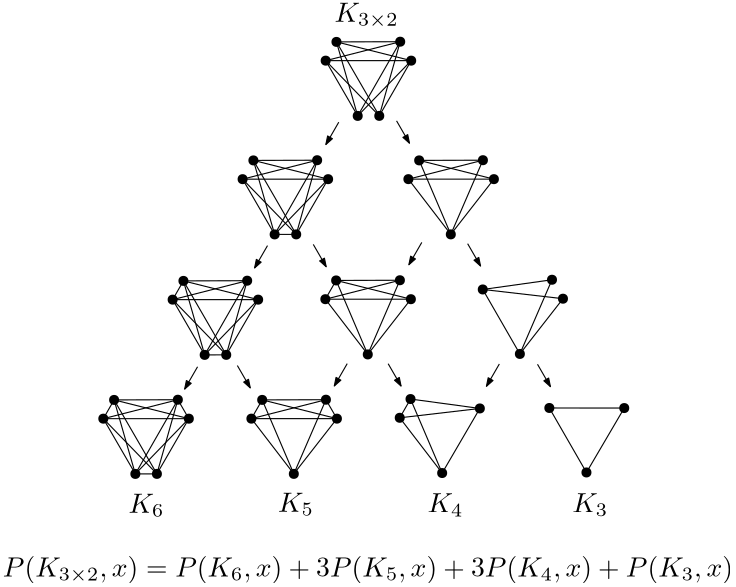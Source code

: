 <?xml version="1.0"?>
<!DOCTYPE ipe SYSTEM "ipe.dtd">
<ipe version="70218" creator="Ipe 7.2.29">
<info created="D:20250317170216" modified="D:20250317211041"/>
<ipestyle name="basic">
<symbol name="arrow/arc(spx)">
<path stroke="sym-stroke" fill="sym-stroke" pen="sym-pen">
0 0 m
-1 0.333 l
-1 -0.333 l
h
</path>
</symbol>
<symbol name="arrow/farc(spx)">
<path stroke="sym-stroke" fill="white" pen="sym-pen">
0 0 m
-1 0.333 l
-1 -0.333 l
h
</path>
</symbol>
<symbol name="arrow/ptarc(spx)">
<path stroke="sym-stroke" fill="sym-stroke" pen="sym-pen">
0 0 m
-1 0.333 l
-0.8 0 l
-1 -0.333 l
h
</path>
</symbol>
<symbol name="arrow/fptarc(spx)">
<path stroke="sym-stroke" fill="white" pen="sym-pen">
0 0 m
-1 0.333 l
-0.8 0 l
-1 -0.333 l
h
</path>
</symbol>
<symbol name="mark/circle(sx)" transformations="translations">
<path fill="sym-stroke">
0.6 0 0 0.6 0 0 e
0.4 0 0 0.4 0 0 e
</path>
</symbol>
<symbol name="mark/disk(sx)" transformations="translations">
<path fill="sym-stroke">
0.6 0 0 0.6 0 0 e
</path>
</symbol>
<symbol name="mark/fdisk(sfx)" transformations="translations">
<group>
<path fill="sym-fill">
0.5 0 0 0.5 0 0 e
</path>
<path fill="sym-stroke" fillrule="eofill">
0.6 0 0 0.6 0 0 e
0.4 0 0 0.4 0 0 e
</path>
</group>
</symbol>
<symbol name="mark/box(sx)" transformations="translations">
<path fill="sym-stroke" fillrule="eofill">
-0.6 -0.6 m
0.6 -0.6 l
0.6 0.6 l
-0.6 0.6 l
h
-0.4 -0.4 m
0.4 -0.4 l
0.4 0.4 l
-0.4 0.4 l
h
</path>
</symbol>
<symbol name="mark/square(sx)" transformations="translations">
<path fill="sym-stroke">
-0.6 -0.6 m
0.6 -0.6 l
0.6 0.6 l
-0.6 0.6 l
h
</path>
</symbol>
<symbol name="mark/fsquare(sfx)" transformations="translations">
<group>
<path fill="sym-fill">
-0.5 -0.5 m
0.5 -0.5 l
0.5 0.5 l
-0.5 0.5 l
h
</path>
<path fill="sym-stroke" fillrule="eofill">
-0.6 -0.6 m
0.6 -0.6 l
0.6 0.6 l
-0.6 0.6 l
h
-0.4 -0.4 m
0.4 -0.4 l
0.4 0.4 l
-0.4 0.4 l
h
</path>
</group>
</symbol>
<symbol name="mark/cross(sx)" transformations="translations">
<group>
<path fill="sym-stroke">
-0.43 -0.57 m
0.57 0.43 l
0.43 0.57 l
-0.57 -0.43 l
h
</path>
<path fill="sym-stroke">
-0.43 0.57 m
0.57 -0.43 l
0.43 -0.57 l
-0.57 0.43 l
h
</path>
</group>
</symbol>
<symbol name="arrow/fnormal(spx)">
<path stroke="sym-stroke" fill="white" pen="sym-pen">
0 0 m
-1 0.333 l
-1 -0.333 l
h
</path>
</symbol>
<symbol name="arrow/pointed(spx)">
<path stroke="sym-stroke" fill="sym-stroke" pen="sym-pen">
0 0 m
-1 0.333 l
-0.8 0 l
-1 -0.333 l
h
</path>
</symbol>
<symbol name="arrow/fpointed(spx)">
<path stroke="sym-stroke" fill="white" pen="sym-pen">
0 0 m
-1 0.333 l
-0.8 0 l
-1 -0.333 l
h
</path>
</symbol>
<symbol name="arrow/linear(spx)">
<path stroke="sym-stroke" pen="sym-pen">
-1 0.333 m
0 0 l
-1 -0.333 l
</path>
</symbol>
<symbol name="arrow/fdouble(spx)">
<path stroke="sym-stroke" fill="white" pen="sym-pen">
0 0 m
-1 0.333 l
-1 -0.333 l
h
-1 0 m
-2 0.333 l
-2 -0.333 l
h
</path>
</symbol>
<symbol name="arrow/double(spx)">
<path stroke="sym-stroke" fill="sym-stroke" pen="sym-pen">
0 0 m
-1 0.333 l
-1 -0.333 l
h
-1 0 m
-2 0.333 l
-2 -0.333 l
h
</path>
</symbol>
<symbol name="arrow/mid-normal(spx)">
<path stroke="sym-stroke" fill="sym-stroke" pen="sym-pen">
0.5 0 m
-0.5 0.333 l
-0.5 -0.333 l
h
</path>
</symbol>
<symbol name="arrow/mid-fnormal(spx)">
<path stroke="sym-stroke" fill="white" pen="sym-pen">
0.5 0 m
-0.5 0.333 l
-0.5 -0.333 l
h
</path>
</symbol>
<symbol name="arrow/mid-pointed(spx)">
<path stroke="sym-stroke" fill="sym-stroke" pen="sym-pen">
0.5 0 m
-0.5 0.333 l
-0.3 0 l
-0.5 -0.333 l
h
</path>
</symbol>
<symbol name="arrow/mid-fpointed(spx)">
<path stroke="sym-stroke" fill="white" pen="sym-pen">
0.5 0 m
-0.5 0.333 l
-0.3 0 l
-0.5 -0.333 l
h
</path>
</symbol>
<symbol name="arrow/mid-double(spx)">
<path stroke="sym-stroke" fill="sym-stroke" pen="sym-pen">
1 0 m
0 0.333 l
0 -0.333 l
h
0 0 m
-1 0.333 l
-1 -0.333 l
h
</path>
</symbol>
<symbol name="arrow/mid-fdouble(spx)">
<path stroke="sym-stroke" fill="white" pen="sym-pen">
1 0 m
0 0.333 l
0 -0.333 l
h
0 0 m
-1 0.333 l
-1 -0.333 l
h
</path>
</symbol>
<anglesize name="22.5 deg" value="22.5"/>
<anglesize name="30 deg" value="30"/>
<anglesize name="45 deg" value="45"/>
<anglesize name="60 deg" value="60"/>
<anglesize name="90 deg" value="90"/>
<arrowsize name="large" value="10"/>
<arrowsize name="small" value="5"/>
<arrowsize name="tiny" value="3"/>
<color name="blue" value="0 0 1"/>
<color name="brown" value="0.647 0.165 0.165"/>
<color name="darkblue" value="0 0 0.545"/>
<color name="darkcyan" value="0 0.545 0.545"/>
<color name="darkgray" value="0.663"/>
<color name="darkgreen" value="0 0.392 0"/>
<color name="darkmagenta" value="0.545 0 0.545"/>
<color name="darkorange" value="1 0.549 0"/>
<color name="darkred" value="0.545 0 0"/>
<color name="gold" value="1 0.843 0"/>
<color name="gray" value="0.745"/>
<color name="green" value="0 1 0"/>
<color name="lightblue" value="0.678 0.847 0.902"/>
<color name="lightcyan" value="0.878 1 1"/>
<color name="lightgray" value="0.827"/>
<color name="lightgreen" value="0.565 0.933 0.565"/>
<color name="lightyellow" value="1 1 0.878"/>
<color name="navy" value="0 0 0.502"/>
<color name="orange" value="1 0.647 0"/>
<color name="pink" value="1 0.753 0.796"/>
<color name="purple" value="0.627 0.125 0.941"/>
<color name="red" value="1 0 0"/>
<color name="seagreen" value="0.18 0.545 0.341"/>
<color name="turquoise" value="0.251 0.878 0.816"/>
<color name="violet" value="0.933 0.51 0.933"/>
<color name="yellow" value="1 1 0"/>
<dashstyle name="dash dot dotted" value="[4 2 1 2 1 2] 0"/>
<dashstyle name="dash dotted" value="[4 2 1 2] 0"/>
<dashstyle name="dashed" value="[4] 0"/>
<dashstyle name="dotted" value="[1 3] 0"/>
<gridsize name="10 pts (~3.5 mm)" value="10"/>
<gridsize name="14 pts (~5 mm)" value="14"/>
<gridsize name="16 pts (~6 mm)" value="16"/>
<gridsize name="20 pts (~7 mm)" value="20"/>
<gridsize name="28 pts (~10 mm)" value="28"/>
<gridsize name="32 pts (~12 mm)" value="32"/>
<gridsize name="4 pts" value="4"/>
<gridsize name="56 pts (~20 mm)" value="56"/>
<gridsize name="8 pts (~3 mm)" value="8"/>
<opacity name="10%" value="0.1"/>
<opacity name="30%" value="0.3"/>
<opacity name="50%" value="0.5"/>
<opacity name="75%" value="0.75"/>
<pen name="fat" value="1.2"/>
<pen name="heavier" value="0.8"/>
<pen name="ultrafat" value="2"/>
<symbolsize name="large" value="5"/>
<symbolsize name="small" value="2"/>
<symbolsize name="tiny" value="1.1"/>
<textsize name="Huge" value="\Huge"/>
<textsize name="LARGE" value="\LARGE"/>
<textsize name="Large" value="\Large"/>
<textsize name="footnote" value="\footnotesize"/>
<textsize name="huge" value="\huge"/>
<textsize name="large" value="\large"/>
<textsize name="script" value="\scriptsize"/>
<textsize name="small" value="\small"/>
<textsize name="tiny" value="\tiny"/>
<textstyle name="center" begin="\begin{center}" end="\end{center}"/>
<textstyle name="item" begin="\begin{itemize}\item{}" end="\end{itemize}"/>
<textstyle name="itemize" begin="\begin{itemize}" end="\end{itemize}"/>
<tiling name="falling" angle="-60" step="4" width="1"/>
<tiling name="rising" angle="30" step="4" width="1"/>
</ipestyle>
<page>
<layer name="alpha"/>
<view layers="alpha" active="alpha"/>
<path layer="alpha" matrix="1 0 0 1 2.13192 1.22068" stroke="black">
252.251 708.13 m
260.013 708.141 l
</path>
<text matrix="1 0 0 1 -51.4897 26.2124" transformations="translations" pos="208 560" stroke="black" type="label" width="262.879" height="7.473" depth="2.49" valign="baseline" style="math">P(K_{3 \times 2},x) = P(K_6,x) + 3P(K_5,x) + 3P(K_4,x) + P(K_3,x)</text>
<use matrix="1 0 0 1 0.14427 -16.4566" name="mark/disk(sx)" pos="291.903 768.483" size="normal" stroke="black"/>
<use matrix="1 0 0 1 0.14427 -16.4566" name="mark/disk(sx)" pos="284.141 768.472" size="normal" stroke="black"/>
<use matrix="1 0 0 1 0.14427 -16.4566" name="mark/disk(sx)" pos="272.607 788.364" size="normal" stroke="black"/>
<use matrix="1 0 0 1 0.14427 -16.4566" name="mark/disk(sx)" pos="276.489 795.113" size="normal" stroke="black"/>
<use matrix="1 0 0 1 0.14427 -16.4566" name="mark/disk(sx)" pos="299.442 795.184" size="normal" stroke="black"/>
<use matrix="1 0 0 1 0.14427 -16.4566" name="mark/disk(sx)" pos="303.394 788.362" size="normal" stroke="black"/>
<path matrix="1 0 0 1 101.275 -3.74561" stroke="black">
175.358 782.402 m
198.311 782.473 l
</path>
<path matrix="1 0 0 1 101.275 -3.74561" stroke="black">
175.358 782.402 m
202.263 775.651 l
</path>
<path matrix="1 0 0 1 101.275 -3.74561" stroke="black">
175.358 782.402 m
190.772 755.772 l
</path>
<path matrix="1 0 0 1 101.275 -3.74561" stroke="black">
175.358 782.402 m
183.01 755.761 l
</path>
<path matrix="1 0 0 1 101.275 -3.74561" stroke="black">
171.476 775.653 m
198.311 782.473 l
</path>
<path matrix="1 0 0 1 101.275 -3.74561" stroke="black">
171.476 775.653 m
202.263 775.651 l
</path>
<path matrix="1 0 0 1 101.275 -3.74561" stroke="black">
198.311 782.473 m
183.01 755.761 l
</path>
<path matrix="1 0 0 1 101.275 -3.74561" stroke="black">
198.311 782.473 m
190.772 755.772 l
</path>
<path matrix="1 0 0 1 101.275 -3.74561" stroke="black">
202.263 775.651 m
183.01 755.761 l
</path>
<path matrix="1 0 0 1 101.275 -3.74561" stroke="black">
202.263 775.651 m
190.772 755.772 l
</path>
<path matrix="1 0 0 1 101.275 -3.74561" stroke="black">
171.476 775.653 m
190.772 755.772 l
</path>
<path matrix="1 0 0 1 101.275 -3.74561" stroke="black">
171.476 775.653 m
183.01 755.761 l
</path>
<use matrix="1 0 0 1 -29.7583 -59.1218" name="mark/disk(sx)" pos="272.607 788.364" size="normal" stroke="black"/>
<use matrix="1 0 0 1 -29.7583 -59.1218" name="mark/disk(sx)" pos="276.489 795.113" size="normal" stroke="black"/>
<use matrix="1 0 0 1 -29.7583 -59.1218" name="mark/disk(sx)" pos="299.442 795.184" size="normal" stroke="black"/>
<use matrix="1 0 0 1 -29.7583 -59.1218" name="mark/disk(sx)" pos="303.394 788.362" size="normal" stroke="black"/>
<path matrix="1 0 0 1 71.3724 -46.4108" stroke="black">
175.358 782.402 m
198.311 782.473 l
</path>
<path matrix="1 0 0 1 71.3724 -46.4108" stroke="black">
175.358 782.402 m
202.263 775.651 l
</path>
<path matrix="1 0 0 1 71.3724 -46.4108" stroke="black">
175.358 782.402 m
190.772 755.772 l
</path>
<path matrix="1 0 0 1 71.3724 -46.4108" stroke="black">
175.358 782.402 m
183.01 755.761 l
</path>
<path matrix="1 0 0 1 71.3724 -46.4108" stroke="black">
171.476 775.653 m
198.311 782.473 l
</path>
<path matrix="1 0 0 1 71.3724 -46.4108" stroke="black">
171.476 775.653 m
202.263 775.651 l
</path>
<path matrix="1 0 0 1 71.3724 -46.4108" stroke="black">
198.311 782.473 m
183.01 755.761 l
</path>
<path matrix="1 0 0 1 71.3724 -46.4108" stroke="black">
198.311 782.473 m
190.772 755.772 l
</path>
<path matrix="1 0 0 1 71.3724 -46.4108" stroke="black">
202.263 775.651 m
183.01 755.761 l
</path>
<path matrix="1 0 0 1 71.3724 -46.4108" stroke="black">
202.263 775.651 m
190.772 755.772 l
</path>
<path matrix="1 0 0 1 71.3724 -46.4108" stroke="black">
171.476 775.653 m
190.772 755.772 l
</path>
<path matrix="1 0 0 1 71.3724 -46.4108" stroke="black">
171.476 775.653 m
183.01 755.761 l
</path>
<use matrix="1 0 0 1 -29.7583 -59.1218" name="mark/disk(sx)" pos="291.903 768.483" size="normal" stroke="black"/>
<use matrix="1 0 0 1 -29.7583 -59.1218" name="mark/disk(sx)" pos="284.141 768.472" size="normal" stroke="black"/>
<path matrix="1 0 0 1 -23.057 -42.1518" stroke="black">
252.251 708.13 m
260.013 708.141 l
</path>
<use matrix="1 0 0 1 -54.9472 -102.494" name="mark/disk(sx)" pos="272.607 788.364" size="normal" stroke="black"/>
<use matrix="1 0 0 1 -54.9472 -102.494" name="mark/disk(sx)" pos="276.489 795.113" size="normal" stroke="black"/>
<use matrix="1 0 0 1 -54.9472 -102.494" name="mark/disk(sx)" pos="299.442 795.184" size="normal" stroke="black"/>
<use matrix="1 0 0 1 -54.9472 -102.494" name="mark/disk(sx)" pos="303.394 788.362" size="normal" stroke="black"/>
<path matrix="1 0 0 1 46.1835 -89.7833" stroke="black">
175.358 782.402 m
198.311 782.473 l
</path>
<path matrix="1 0 0 1 46.1835 -89.7833" stroke="black">
175.358 782.402 m
202.263 775.651 l
</path>
<path matrix="1 0 0 1 46.1835 -89.7833" stroke="black">
175.358 782.402 m
190.772 755.772 l
</path>
<path matrix="1 0 0 1 46.1835 -89.7833" stroke="black">
175.358 782.402 m
183.01 755.761 l
</path>
<path matrix="1 0 0 1 46.1835 -89.7833" stroke="black">
171.476 775.653 m
198.311 782.473 l
</path>
<path matrix="1 0 0 1 46.1835 -89.7833" stroke="black">
171.476 775.653 m
202.263 775.651 l
</path>
<path matrix="1 0 0 1 46.1835 -89.7833" stroke="black">
198.311 782.473 m
183.01 755.761 l
</path>
<path matrix="1 0 0 1 46.1835 -89.7833" stroke="black">
198.311 782.473 m
190.772 755.772 l
</path>
<path matrix="1 0 0 1 46.1835 -89.7833" stroke="black">
202.263 775.651 m
183.01 755.761 l
</path>
<path matrix="1 0 0 1 46.1835 -89.7833" stroke="black">
202.263 775.651 m
190.772 755.772 l
</path>
<path matrix="1 0 0 1 46.1835 -89.7833" stroke="black">
171.476 775.653 m
190.772 755.772 l
</path>
<path matrix="1 0 0 1 46.1835 -89.7833" stroke="black">
171.476 775.653 m
183.01 755.761 l
</path>
<use matrix="1 0 0 1 -54.9472 -102.494" name="mark/disk(sx)" pos="291.903 768.483" size="normal" stroke="black"/>
<use matrix="1 0 0 1 -54.9472 -102.494" name="mark/disk(sx)" pos="284.141 768.472" size="normal" stroke="black"/>
<path matrix="1 0 0 1 9.04315 6.11335" stroke="black">
208.616 679.756 m
212.498 686.505 l
</path>
<path matrix="1 0 0 1 -48.0146 -85.0028" stroke="black">
252.251 708.13 m
260.013 708.141 l
</path>
<use matrix="1 0 0 1 -79.9048 -145.345" name="mark/disk(sx)" pos="272.607 788.364" size="normal" stroke="black"/>
<use matrix="1 0 0 1 -79.9048 -145.345" name="mark/disk(sx)" pos="276.489 795.113" size="normal" stroke="black"/>
<use matrix="1 0 0 1 -79.9048 -145.345" name="mark/disk(sx)" pos="299.442 795.184" size="normal" stroke="black"/>
<use matrix="1 0 0 1 -79.9048 -145.345" name="mark/disk(sx)" pos="303.394 788.362" size="normal" stroke="black"/>
<path matrix="1 0 0 1 21.2259 -132.634" stroke="black">
175.358 782.402 m
198.311 782.473 l
</path>
<path matrix="1 0 0 1 21.2259 -132.634" stroke="black">
175.358 782.402 m
202.263 775.651 l
</path>
<path matrix="1 0 0 1 21.2259 -132.634" stroke="black">
175.358 782.402 m
190.772 755.772 l
</path>
<path matrix="1 0 0 1 21.2259 -132.634" stroke="black">
175.358 782.402 m
183.01 755.761 l
</path>
<path matrix="1 0 0 1 21.2259 -132.634" stroke="black">
171.476 775.653 m
198.311 782.473 l
</path>
<path matrix="1 0 0 1 21.2259 -132.634" stroke="black">
171.476 775.653 m
202.263 775.651 l
</path>
<path matrix="1 0 0 1 21.2259 -132.634" stroke="black">
198.311 782.473 m
183.01 755.761 l
</path>
<path matrix="1 0 0 1 21.2259 -132.634" stroke="black">
198.311 782.473 m
190.772 755.772 l
</path>
<path matrix="1 0 0 1 21.2259 -132.634" stroke="black">
202.263 775.651 m
183.01 755.761 l
</path>
<path matrix="1 0 0 1 21.2259 -132.634" stroke="black">
202.263 775.651 m
190.772 755.772 l
</path>
<path matrix="1 0 0 1 21.2259 -132.634" stroke="black">
171.476 775.653 m
190.772 755.772 l
</path>
<path matrix="1 0 0 1 21.2259 -132.634" stroke="black">
171.476 775.653 m
183.01 755.761 l
</path>
<use matrix="1 0 0 1 -79.9048 -145.345" name="mark/disk(sx)" pos="291.903 768.483" size="normal" stroke="black"/>
<use matrix="1 0 0 1 -79.9048 -145.345" name="mark/disk(sx)" pos="284.141 768.472" size="normal" stroke="black"/>
<path matrix="1 0 0 1 -15.9144 -36.7377" stroke="black">
208.616 679.756 m
212.498 686.505 l
</path>
<path stroke="black">
219.537 649.839 m
223.489 643.017 l
</path>
<use matrix="1 0 0 1 0.0302089 -102.332" name="mark/disk(sx)" pos="272.607 788.364" size="normal" stroke="black"/>
<use matrix="1 0 0 1 0.0302089 -102.332" name="mark/disk(sx)" pos="276.489 795.113" size="normal" stroke="black"/>
<use matrix="1 0 0 1 0.0302089 -102.332" name="mark/disk(sx)" pos="299.442 795.184" size="normal" stroke="black"/>
<use matrix="1 0 0 1 0.0302089 -102.332" name="mark/disk(sx)" pos="303.394 788.362" size="normal" stroke="black"/>
<path matrix="1 0 0 1 101.161 -89.6209" stroke="black">
175.358 782.402 m
198.311 782.473 l
</path>
<path matrix="1 0 0 1 101.161 -89.6209" stroke="black">
175.358 782.402 m
202.263 775.651 l
</path>
<path matrix="1 0 0 1 101.161 -89.6209" stroke="black">
171.476 775.653 m
198.311 782.473 l
</path>
<path matrix="1 0 0 1 101.161 -89.6209" stroke="black">
171.476 775.653 m
202.263 775.651 l
</path>
<use name="mark/disk(sx)" pos="287.909 666.145" size="normal" stroke="black"/>
<path stroke="black">
287.909 666.145 m
272.637 686.032 l
</path>
<path stroke="black">
287.909 666.145 m
276.519 692.781 l
</path>
<path stroke="black">
287.909 666.145 m
299.472 692.852 l
</path>
<path stroke="black">
287.909 666.145 m
303.424 686.03 l
</path>
<use matrix="1 0 0 1 29.9216 -59.1143" name="mark/disk(sx)" pos="272.607 788.364" size="normal" stroke="black"/>
<use matrix="1 0 0 1 29.9216 -59.1143" name="mark/disk(sx)" pos="276.489 795.113" size="normal" stroke="black"/>
<use matrix="1 0 0 1 29.9216 -59.1143" name="mark/disk(sx)" pos="299.442 795.184" size="normal" stroke="black"/>
<use matrix="1 0 0 1 29.9216 -59.1143" name="mark/disk(sx)" pos="303.394 788.362" size="normal" stroke="black"/>
<path matrix="1 0 0 1 131.052 -46.4032" stroke="black">
175.358 782.402 m
198.311 782.473 l
</path>
<path matrix="1 0 0 1 131.052 -46.4032" stroke="black">
175.358 782.402 m
202.263 775.651 l
</path>
<path matrix="1 0 0 1 131.052 -46.4032" stroke="black">
171.476 775.653 m
198.311 782.473 l
</path>
<path matrix="1 0 0 1 131.052 -46.4032" stroke="black">
171.476 775.653 m
202.263 775.651 l
</path>
<use matrix="1 0 0 1 29.8914 43.2177" name="mark/disk(sx)" pos="287.909 666.145" size="normal" stroke="black"/>
<path matrix="1 0 0 1 29.8914 43.2177" stroke="black">
287.909 666.145 m
272.637 686.032 l
</path>
<path matrix="1 0 0 1 29.8914 43.2177" stroke="black">
287.909 666.145 m
276.519 692.781 l
</path>
<path matrix="1 0 0 1 29.8914 43.2177" stroke="black">
287.909 666.145 m
299.472 692.852 l
</path>
<path matrix="1 0 0 1 29.8914 43.2177" stroke="black">
287.909 666.145 m
303.424 686.03 l
</path>
<path stroke="black">
272.637 686.032 m
276.519 692.781 l
</path>
<use matrix="1 0 0 1 54.7862 -102.155" name="mark/disk(sx)" pos="299.442 795.184" size="normal" stroke="black"/>
<use matrix="1 0 0 1 54.7862 -102.155" name="mark/disk(sx)" pos="303.394 788.362" size="normal" stroke="black"/>
<use matrix="1 0 0 1 54.756 0.177203" name="mark/disk(sx)" pos="287.909 666.145" size="normal" stroke="black"/>
<path matrix="1 0 0 1 54.756 0.177203" stroke="black">
287.909 666.145 m
299.472 692.852 l
</path>
<path matrix="1 0 0 1 54.756 0.177203" stroke="black">
287.909 666.145 m
303.424 686.03 l
</path>
<use name="mark/disk(sx)" pos="329.305 689.533" size="normal" stroke="black"/>
<path stroke="black">
354.228 693.029 m
329.305 689.533 l
</path>
<path stroke="black">
358.18 686.207 m
329.305 689.533 l
</path>
<path stroke="black">
329.305 689.533 m
342.665 666.322 l
</path>
<use matrix="1 0 0 1 78.7229 -42.4888" name="mark/disk(sx)" pos="287.909 666.145" size="normal" stroke="black"/>
<use matrix="1 0 0 1 23.9669 -42.666" name="mark/disk(sx)" pos="329.305 689.533" size="normal" stroke="black"/>
<path matrix="1 0 0 1 23.9669 -42.666" stroke="black">
329.305 689.533 m
342.665 666.322 l
</path>
<use matrix="1 0 0 1 0 0.562529" name="mark/disk(sx)" pos="380.237 646.276" size="normal" stroke="black"/>
<path matrix="1 0 0 1 0 0.562529" stroke="black">
380.237 646.276 m
353.272 646.304 l
</path>
<path matrix="1 0 0 1 0 0.562529" stroke="black">
380.237 646.276 m
366.632 623.093 l
</path>
<use matrix="1 0 0 1 -26.5937 -145.336" name="mark/disk(sx)" pos="272.607 788.364" size="normal" stroke="black"/>
<use matrix="1 0 0 1 -26.5937 -145.336" name="mark/disk(sx)" pos="276.489 795.113" size="normal" stroke="black"/>
<use matrix="1 0 0 1 -26.5937 -145.336" name="mark/disk(sx)" pos="299.442 795.184" size="normal" stroke="black"/>
<use matrix="1 0 0 1 -26.5937 -145.336" name="mark/disk(sx)" pos="303.394 788.362" size="normal" stroke="black"/>
<path matrix="1 0 0 1 -26.6156 0.679729" stroke="black">
276.511 649.097 m
299.464 649.168 l
</path>
<path matrix="1 0 0 1 74.5371 -132.625" stroke="black">
175.358 782.402 m
202.263 775.651 l
</path>
<path matrix="1 0 0 1 -26.6156 0.679729" stroke="black">
272.629 642.348 m
299.464 649.168 l
</path>
<path matrix="1 0 0 1 74.5371 -132.625" stroke="black">
171.476 775.653 m
202.263 775.651 l
</path>
<use matrix="1 0 0 1 -26.6239 -43.0042" name="mark/disk(sx)" pos="287.909 666.145" size="normal" stroke="black"/>
<path matrix="1 0 0 1 -26.6239 -43.0042" stroke="black">
287.909 666.145 m
272.637 686.032 l
</path>
<path matrix="1 0 0 1 -26.6239 -43.0042" stroke="black">
287.909 666.145 m
276.519 692.781 l
</path>
<path matrix="1 0 0 1 -26.6156 0.679729" stroke="black">
287.901 622.461 m
299.464 649.168 l
</path>
<path matrix="1 0 0 1 -26.6239 -43.0042" stroke="black">
287.909 666.145 m
303.424 686.03 l
</path>
<path matrix="1 0 0 1 -26.6239 -43.0042" stroke="black">
272.637 686.032 m
276.519 692.781 l
</path>
<path matrix="1 0 0 1 -26.6156 0.679729" stroke="black">
299.464 649.168 m
303.416 642.346 l
</path>
<use matrix="1 0 0 1 26.8082 -145.029" name="mark/disk(sx)" pos="272.607 788.364" size="normal" stroke="black"/>
<use matrix="1 0 0 1 26.8082 -145.029" name="mark/disk(sx)" pos="276.489 795.113" size="normal" stroke="black"/>
<use matrix="1 0 0 1 26.778 -42.6975" name="mark/disk(sx)" pos="287.909 666.145" size="normal" stroke="black"/>
<path matrix="1 0 0 1 26.778 -42.6975" stroke="black">
287.909 666.145 m
272.637 686.032 l
</path>
<path matrix="1 0 0 1 26.778 -42.6975" stroke="black">
287.909 666.145 m
276.519 692.781 l
</path>
<path matrix="1 0 0 1 26.778 -42.6975" stroke="black">
272.637 686.032 m
276.519 692.781 l
</path>
<use name="mark/disk(sx)" pos="328.253 646.697" size="normal" stroke="black"/>
<path stroke="black">
328.253 646.697 m
303.297 650.084 l
</path>
<path stroke="black">
328.253 646.697 m
299.415 643.335 l
</path>
<path stroke="black">
328.253 646.697 m
314.687 623.448 l
</path>
<path matrix="1 0 0 1 -0.0645552 -0.111813" stroke="black" pen="0.4" arrow="normal/tiny">
277.533 749.871 m
272.883 741.816 l
</path>
<path matrix="1 0 0 1 -25.7195 -44.5479" stroke="black" pen="0.4" arrow="normal/tiny">
277.533 749.871 m
272.883 741.816 l
</path>
<path matrix="1 0 0 1 -50.901 -88.1635" stroke="black" pen="0.4" arrow="normal/tiny">
277.533 749.871 m
272.883 741.816 l
</path>
<path matrix="0.5 0.866025 -0.866025 0.5 808.912 134.952" stroke="black" pen="0.4" arrow="normal/tiny">
277.533 749.871 m
272.883 741.816 l
</path>
<path matrix="0.5 0.866025 -0.866025 0.5 834.499 90.7321" stroke="black" pen="0.4" arrow="normal/tiny">
277.533 749.871 m
272.883 741.816 l
</path>
<path matrix="0.5 0.866025 -0.866025 0.5 859.652 47.3142" stroke="black" pen="0.4" arrow="normal/tiny">
277.533 749.871 m
272.883 741.816 l
</path>
<path matrix="0.5 0.866025 -0.866025 0.5 778.93 90.471" stroke="black" pen="0.4" arrow="normal/tiny">
277.533 749.871 m
272.883 741.816 l
</path>
<path matrix="1 0 0 1 29.824 -43.3931" stroke="black" pen="0.4" arrow="normal/tiny">
277.533 749.871 m
272.883 741.816 l
</path>
<path matrix="1 0 0 1 2.97421 -87.0352" stroke="black" pen="0.4" arrow="normal/tiny">
277.533 749.871 m
272.883 741.816 l
</path>
<path matrix="1 0 0 1 57.7426 -87.1584" stroke="black" pen="0.4" arrow="normal/tiny">
277.533 749.871 m
272.883 741.816 l
</path>
<path matrix="0.5 0.866025 -0.866025 0.5 805.883 47.5251" stroke="black" pen="0.4" arrow="normal/tiny">
277.533 749.871 m
272.883 741.816 l
</path>
<path matrix="0.5 0.866025 -0.866025 0.5 751.597 46.8596" stroke="black" pen="0.4" arrow="normal/tiny">
277.533 749.871 m
272.883 741.816 l
</path>
<text matrix="1 0 0 1 -2.6761 -2.90305" transformations="translations" pos="204.414 612.06" stroke="black" type="label" width="12.931" height="6.812" depth="1.49" valign="baseline" style="math">K_6</text>
<text matrix="1 0 0 1 -5.14771 -0.457443" transformations="translations" pos="260.747 609.979" stroke="black" type="label" width="12.931" height="6.812" depth="1.49" valign="baseline" style="math">K_5</text>
<text matrix="1 0 0 1 -5.0496 -4.06025" transformations="translations" pos="314.458 613.36" stroke="black" type="label" width="12.931" height="6.812" depth="1.49" valign="baseline" style="math">K_4</text>
<text matrix="1 0 0 1 -2.4196 -4.5567" transformations="translations" pos="363.898 613.9" stroke="black" type="label" width="12.931" height="6.812" depth="1.49" valign="baseline" style="math">K_3</text>
<text matrix="1 0 0 1 -12.0751 49.9282" transformations="translations" pos="288 736" stroke="black" type="label" width="23.129" height="6.812" depth="2.32" valign="baseline" style="math">K_{3 \times 2}</text>
</page>
</ipe>
